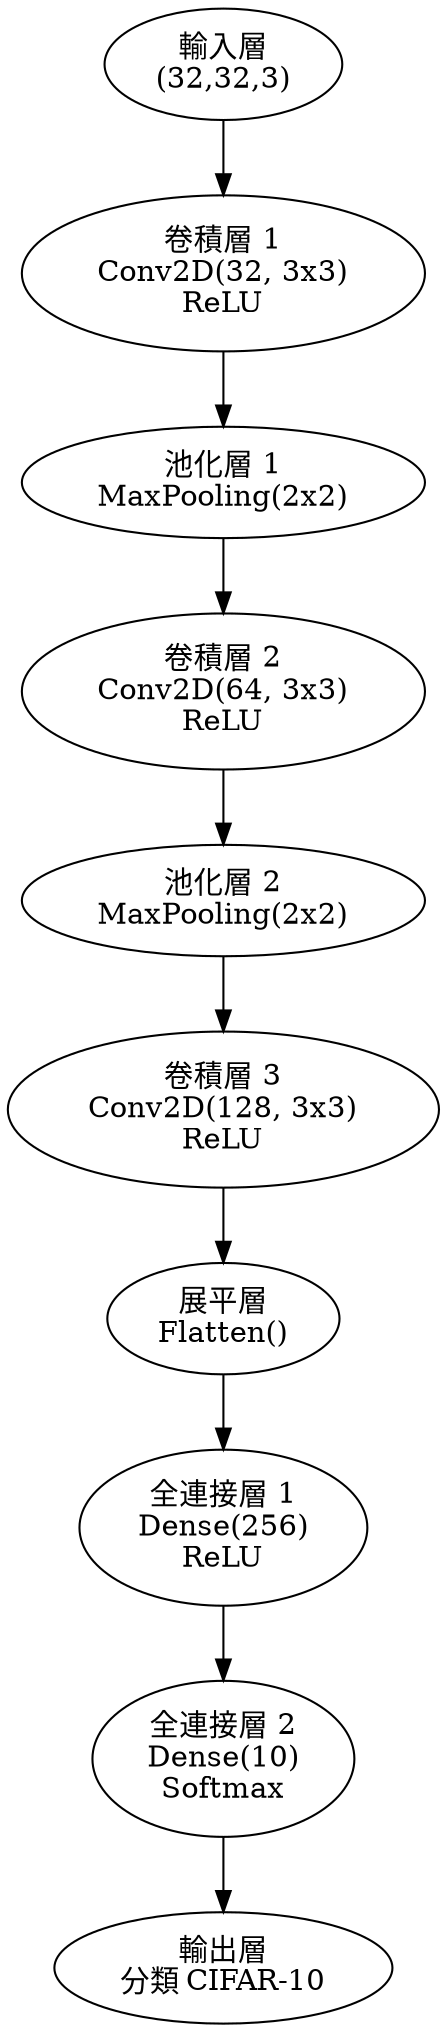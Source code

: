 digraph {
	A [label="輸入層
(32,32,3)"]
	B [label="卷積層 1
Conv2D(32, 3x3)
ReLU"]
	C [label="池化層 1
MaxPooling(2x2)"]
	D [label="卷積層 2
Conv2D(64, 3x3)
ReLU"]
	E [label="池化層 2
MaxPooling(2x2)"]
	F [label="卷積層 3
Conv2D(128, 3x3)
ReLU"]
	G [label="展平層
Flatten()"]
	H [label="全連接層 1
Dense(256)
ReLU"]
	I [label="全連接層 2
Dense(10)
Softmax"]
	J [label="輸出層
分類 CIFAR-10"]
	A -> B
	B -> C
	C -> D
	D -> E
	E -> F
	F -> G
	G -> H
	H -> I
	I -> J
}
